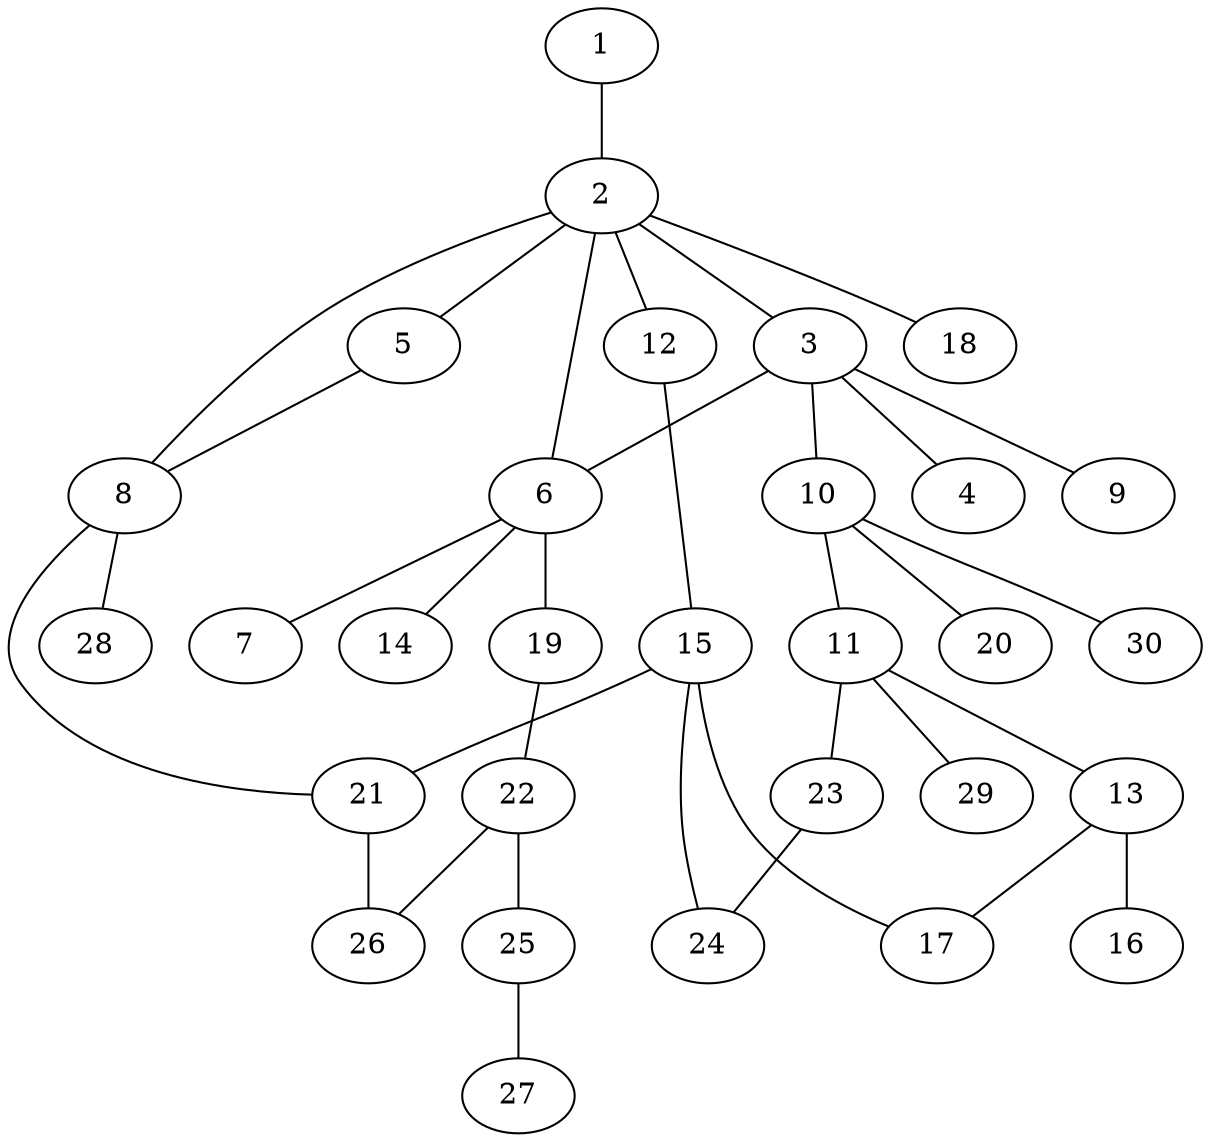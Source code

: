 graph graphname {1--2
2--3
2--5
2--6
2--8
2--12
2--18
3--4
3--6
3--9
3--10
5--8
6--7
6--14
6--19
8--21
8--28
10--11
10--20
10--30
11--13
11--23
11--29
12--15
13--16
13--17
15--17
15--21
15--24
19--22
21--26
22--25
22--26
23--24
25--27
}